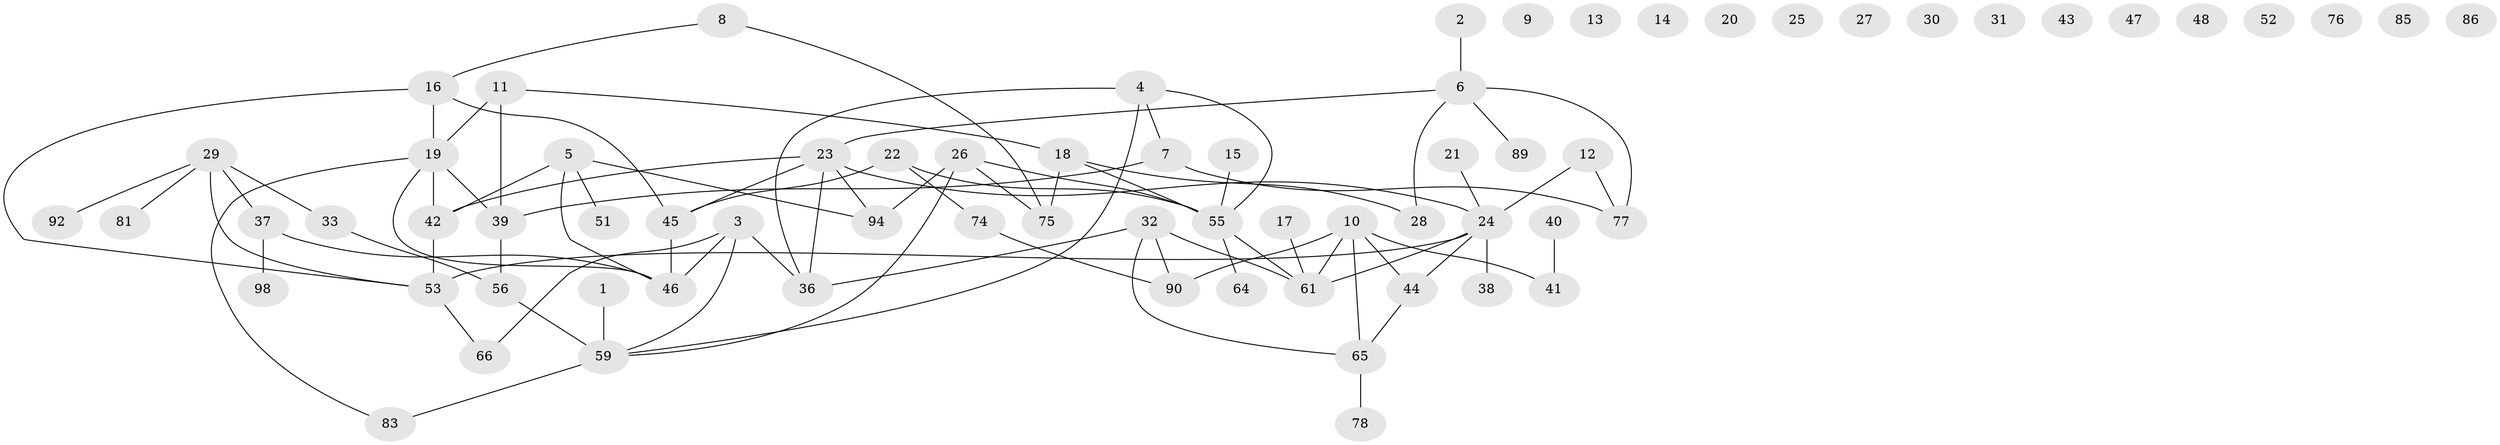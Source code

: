 // Generated by graph-tools (version 1.1) at 2025/23/03/03/25 07:23:27]
// undirected, 70 vertices, 85 edges
graph export_dot {
graph [start="1"]
  node [color=gray90,style=filled];
  1;
  2;
  3 [super="+34"];
  4;
  5;
  6 [super="+73"];
  7;
  8;
  9;
  10 [super="+96"];
  11;
  12;
  13;
  14;
  15;
  16 [super="+69"];
  17;
  18 [super="+79"];
  19 [super="+101"];
  20;
  21 [super="+70"];
  22 [super="+63"];
  23 [super="+50"];
  24 [super="+60"];
  25;
  26 [super="+57"];
  27;
  28;
  29 [super="+87"];
  30;
  31;
  32 [super="+35"];
  33 [super="+91"];
  36 [super="+99"];
  37 [super="+49"];
  38;
  39 [super="+72"];
  40 [super="+95"];
  41;
  42 [super="+58"];
  43;
  44 [super="+54"];
  45 [super="+62"];
  46 [super="+93"];
  47 [super="+67"];
  48;
  51 [super="+68"];
  52 [super="+82"];
  53;
  55 [super="+84"];
  56;
  59 [super="+71"];
  61 [super="+88"];
  64;
  65 [super="+97"];
  66 [super="+100"];
  74;
  75 [super="+80"];
  76;
  77;
  78;
  81;
  83;
  85;
  86;
  89;
  90;
  92;
  94;
  98;
  1 -- 59 [weight=2];
  2 -- 6;
  3 -- 66;
  3 -- 36;
  3 -- 46;
  3 -- 59;
  4 -- 7;
  4 -- 59;
  4 -- 36;
  4 -- 55;
  5 -- 46;
  5 -- 51;
  5 -- 94;
  5 -- 42;
  6 -- 28;
  6 -- 77;
  6 -- 89;
  6 -- 23;
  7 -- 39;
  7 -- 77;
  8 -- 16;
  8 -- 75;
  10 -- 41;
  10 -- 65;
  10 -- 90;
  10 -- 44;
  10 -- 61;
  11 -- 18;
  11 -- 19;
  11 -- 39;
  12 -- 77;
  12 -- 24;
  15 -- 55;
  16 -- 45;
  16 -- 19;
  16 -- 53;
  17 -- 61;
  18 -- 75;
  18 -- 28;
  18 -- 55;
  19 -- 46;
  19 -- 83;
  19 -- 42;
  19 -- 39;
  21 -- 24;
  22 -- 74;
  22 -- 55;
  22 -- 45;
  23 -- 36;
  23 -- 94;
  23 -- 24;
  23 -- 42;
  23 -- 45;
  24 -- 38;
  24 -- 53;
  24 -- 61;
  24 -- 44;
  26 -- 59;
  26 -- 75;
  26 -- 94;
  26 -- 55;
  29 -- 37;
  29 -- 53;
  29 -- 81;
  29 -- 33;
  29 -- 92;
  32 -- 61;
  32 -- 90;
  32 -- 65;
  32 -- 36;
  33 -- 56;
  37 -- 98;
  37 -- 46;
  39 -- 56 [weight=2];
  40 -- 41;
  42 -- 53;
  44 -- 65;
  45 -- 46;
  53 -- 66;
  55 -- 64;
  55 -- 61;
  56 -- 59;
  59 -- 83;
  65 -- 78;
  74 -- 90;
}
